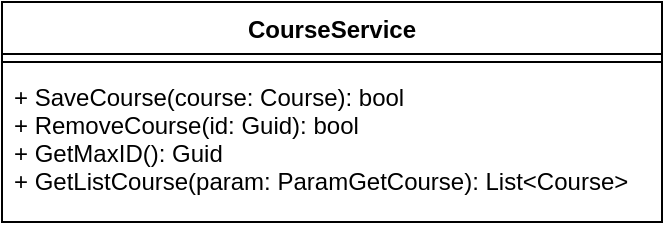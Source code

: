 <mxfile version="20.8.23" type="device"><diagram name="Trang-1" id="EVoa_30ltZ-VTOEjnvac"><mxGraphModel dx="1050" dy="587" grid="1" gridSize="10" guides="1" tooltips="1" connect="1" arrows="1" fold="1" page="1" pageScale="1" pageWidth="827" pageHeight="1169" math="0" shadow="0"><root><mxCell id="0"/><mxCell id="1" parent="0"/><mxCell id="KElNXRPMZH5OIN_4A52u-1" value="CourseService" style="swimlane;fontStyle=1;align=center;verticalAlign=top;childLayout=stackLayout;horizontal=1;startSize=26;horizontalStack=0;resizeParent=1;resizeParentMax=0;resizeLast=0;collapsible=1;marginBottom=0;" vertex="1" parent="1"><mxGeometry x="280" y="260" width="330" height="110" as="geometry"/></mxCell><mxCell id="KElNXRPMZH5OIN_4A52u-2" value="" style="line;strokeWidth=1;fillColor=none;align=left;verticalAlign=middle;spacingTop=-1;spacingLeft=3;spacingRight=3;rotatable=0;labelPosition=right;points=[];portConstraint=eastwest;strokeColor=inherit;" vertex="1" parent="KElNXRPMZH5OIN_4A52u-1"><mxGeometry y="26" width="330" height="8" as="geometry"/></mxCell><mxCell id="KElNXRPMZH5OIN_4A52u-3" value="+ SaveCourse(course: Course): bool&#10;+ RemoveCourse(id: Guid): bool&#10;+ GetMaxID(): Guid&#10;+ GetListCourse(param: ParamGetCourse): List&lt;Course&gt;" style="text;strokeColor=none;fillColor=none;align=left;verticalAlign=top;spacingLeft=4;spacingRight=4;overflow=hidden;rotatable=0;points=[[0,0.5],[1,0.5]];portConstraint=eastwest;" vertex="1" parent="KElNXRPMZH5OIN_4A52u-1"><mxGeometry y="34" width="330" height="76" as="geometry"/></mxCell></root></mxGraphModel></diagram></mxfile>